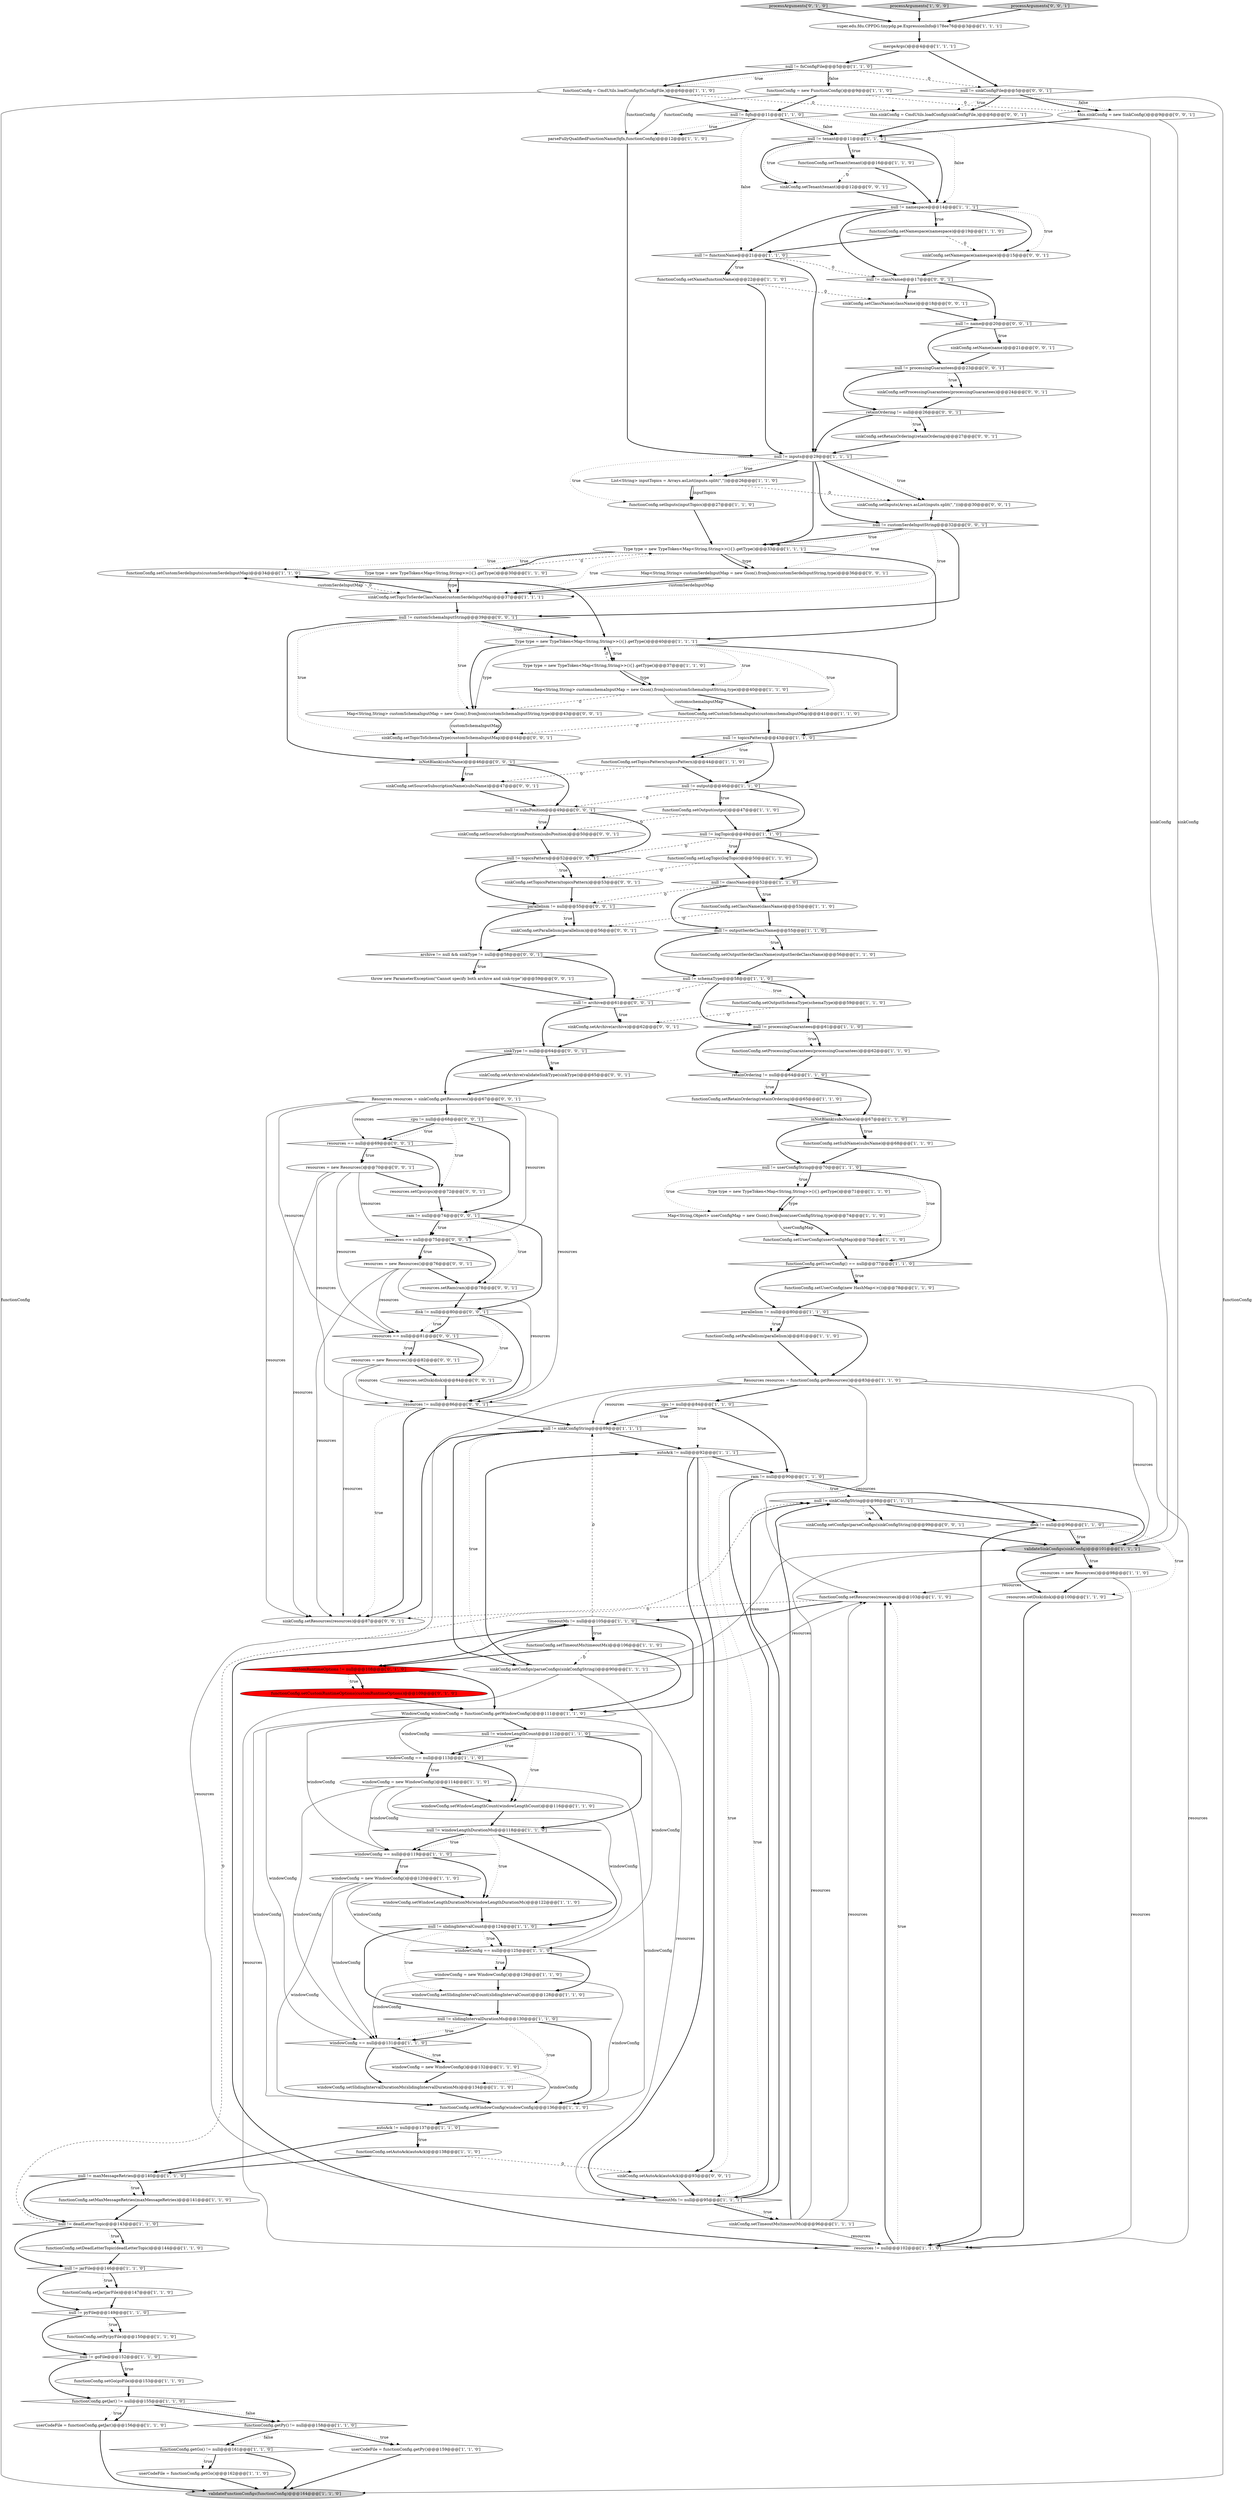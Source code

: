 digraph {
1 [style = filled, label = "functionConfig.setNamespace(namespace)@@@19@@@['1', '1', '0']", fillcolor = white, shape = ellipse image = "AAA0AAABBB1BBB"];
38 [style = filled, label = "null != slidingIntervalDurationMs@@@130@@@['1', '1', '0']", fillcolor = white, shape = diamond image = "AAA0AAABBB1BBB"];
104 [style = filled, label = "functionConfig.setResources(resources)@@@103@@@['1', '1', '0']", fillcolor = white, shape = ellipse image = "AAA0AAABBB1BBB"];
93 [style = filled, label = "functionConfig.setOutput(output)@@@47@@@['1', '1', '0']", fillcolor = white, shape = ellipse image = "AAA0AAABBB1BBB"];
115 [style = filled, label = "ram != null@@@74@@@['0', '0', '1']", fillcolor = white, shape = diamond image = "AAA0AAABBB3BBB"];
43 [style = filled, label = "autoAck != null@@@92@@@['1', '1', '1']", fillcolor = white, shape = diamond image = "AAA0AAABBB1BBB"];
145 [style = filled, label = "sinkType != null@@@64@@@['0', '0', '1']", fillcolor = white, shape = diamond image = "AAA0AAABBB3BBB"];
2 [style = filled, label = "functionConfig.setSubName(subsName)@@@68@@@['1', '1', '0']", fillcolor = white, shape = ellipse image = "AAA0AAABBB1BBB"];
71 [style = filled, label = "windowConfig == null@@@131@@@['1', '1', '0']", fillcolor = white, shape = diamond image = "AAA0AAABBB1BBB"];
150 [style = filled, label = "resources = new Resources()@@@76@@@['0', '0', '1']", fillcolor = white, shape = ellipse image = "AAA0AAABBB3BBB"];
96 [style = filled, label = "functionConfig.setOutputSerdeClassName(outputSerdeClassName)@@@56@@@['1', '1', '0']", fillcolor = white, shape = ellipse image = "AAA0AAABBB1BBB"];
125 [style = filled, label = "null != className@@@17@@@['0', '0', '1']", fillcolor = white, shape = diamond image = "AAA0AAABBB3BBB"];
58 [style = filled, label = "functionConfig.setInputs(inputTopics)@@@27@@@['1', '1', '0']", fillcolor = white, shape = ellipse image = "AAA0AAABBB1BBB"];
124 [style = filled, label = "this.sinkConfig = new SinkConfig()@@@9@@@['0', '0', '1']", fillcolor = white, shape = ellipse image = "AAA0AAABBB3BBB"];
102 [style = filled, label = "null != logTopic@@@49@@@['1', '1', '0']", fillcolor = white, shape = diamond image = "AAA0AAABBB1BBB"];
95 [style = filled, label = "functionConfig = new FunctionConfig()@@@9@@@['1', '1', '0']", fillcolor = white, shape = ellipse image = "AAA0AAABBB1BBB"];
111 [style = filled, label = "resources == null@@@69@@@['0', '0', '1']", fillcolor = white, shape = diamond image = "AAA0AAABBB3BBB"];
78 [style = filled, label = "functionConfig.setTopicsPattern(topicsPattern)@@@44@@@['1', '1', '0']", fillcolor = white, shape = ellipse image = "AAA0AAABBB1BBB"];
87 [style = filled, label = "functionConfig.setJar(jarFile)@@@147@@@['1', '1', '0']", fillcolor = white, shape = ellipse image = "AAA0AAABBB1BBB"];
0 [style = filled, label = "Type type = new TypeToken<Map<String,String>>(){}.getType()@@@40@@@['1', '1', '1']", fillcolor = white, shape = ellipse image = "AAA0AAABBB1BBB"];
33 [style = filled, label = "null != topicsPattern@@@43@@@['1', '1', '0']", fillcolor = white, shape = diamond image = "AAA0AAABBB1BBB"];
143 [style = filled, label = "resources == null@@@75@@@['0', '0', '1']", fillcolor = white, shape = diamond image = "AAA0AAABBB3BBB"];
32 [style = filled, label = "windowConfig.setWindowLengthCount(windowLengthCount)@@@116@@@['1', '1', '0']", fillcolor = white, shape = ellipse image = "AAA0AAABBB1BBB"];
49 [style = filled, label = "functionConfig.setLogTopic(logTopic)@@@50@@@['1', '1', '0']", fillcolor = white, shape = ellipse image = "AAA0AAABBB1BBB"];
134 [style = filled, label = "null != topicsPattern@@@52@@@['0', '0', '1']", fillcolor = white, shape = diamond image = "AAA0AAABBB3BBB"];
31 [style = filled, label = "functionConfig.setTenant(tenant)@@@16@@@['1', '1', '0']", fillcolor = white, shape = ellipse image = "AAA0AAABBB1BBB"];
20 [style = filled, label = "functionConfig.setProcessingGuarantees(processingGuarantees)@@@62@@@['1', '1', '0']", fillcolor = white, shape = ellipse image = "AAA0AAABBB1BBB"];
152 [style = filled, label = "null != subsPosition@@@49@@@['0', '0', '1']", fillcolor = white, shape = diamond image = "AAA0AAABBB3BBB"];
139 [style = filled, label = "sinkConfig.setSourceSubscriptionName(subsName)@@@47@@@['0', '0', '1']", fillcolor = white, shape = ellipse image = "AAA0AAABBB3BBB"];
72 [style = filled, label = "functionConfig = CmdUtils.loadConfig(fnConfigFile,)@@@6@@@['1', '1', '0']", fillcolor = white, shape = ellipse image = "AAA0AAABBB1BBB"];
47 [style = filled, label = "functionConfig.setCustomSerdeInputs(customSerdeInputMap)@@@34@@@['1', '1', '0']", fillcolor = white, shape = ellipse image = "AAA0AAABBB1BBB"];
98 [style = filled, label = "null != fnConfigFile@@@5@@@['1', '1', '0']", fillcolor = white, shape = diamond image = "AAA0AAABBB1BBB"];
29 [style = filled, label = "functionConfig.setTimeoutMs(timeoutMs)@@@106@@@['1', '1', '0']", fillcolor = white, shape = ellipse image = "AAA0AAABBB1BBB"];
18 [style = filled, label = "functionConfig.setAutoAck(autoAck)@@@138@@@['1', '1', '0']", fillcolor = white, shape = ellipse image = "AAA0AAABBB1BBB"];
46 [style = filled, label = "null != windowLengthDurationMs@@@118@@@['1', '1', '0']", fillcolor = white, shape = diamond image = "AAA0AAABBB1BBB"];
90 [style = filled, label = "autoAck != null@@@137@@@['1', '1', '0']", fillcolor = white, shape = diamond image = "AAA0AAABBB1BBB"];
12 [style = filled, label = "functionConfig.setGo(goFile)@@@153@@@['1', '1', '0']", fillcolor = white, shape = ellipse image = "AAA0AAABBB1BBB"];
147 [style = filled, label = "sinkConfig.setNamespace(namespace)@@@15@@@['0', '0', '1']", fillcolor = white, shape = ellipse image = "AAA0AAABBB3BBB"];
3 [style = filled, label = "null != output@@@46@@@['1', '1', '0']", fillcolor = white, shape = diamond image = "AAA0AAABBB1BBB"];
55 [style = filled, label = "functionConfig.setCustomSchemaInputs(customschemaInputMap)@@@41@@@['1', '1', '0']", fillcolor = white, shape = ellipse image = "AAA0AAABBB1BBB"];
80 [style = filled, label = "Type type = new TypeToken<Map<String,String>>(){}.getType()@@@30@@@['1', '1', '0']", fillcolor = white, shape = ellipse image = "AAA0AAABBB1BBB"];
6 [style = filled, label = "null != processingGuarantees@@@61@@@['1', '1', '0']", fillcolor = white, shape = diamond image = "AAA0AAABBB1BBB"];
153 [style = filled, label = "null != processingGuarantees@@@23@@@['0', '0', '1']", fillcolor = white, shape = diamond image = "AAA0AAABBB3BBB"];
5 [style = filled, label = "windowConfig.setWindowLengthDurationMs(windowLengthDurationMs)@@@122@@@['1', '1', '0']", fillcolor = white, shape = ellipse image = "AAA0AAABBB1BBB"];
103 [style = filled, label = "functionConfig.setDeadLetterTopic(deadLetterTopic)@@@144@@@['1', '1', '0']", fillcolor = white, shape = ellipse image = "AAA0AAABBB1BBB"];
88 [style = filled, label = "userCodeFile = functionConfig.getGo()@@@162@@@['1', '1', '0']", fillcolor = white, shape = ellipse image = "AAA0AAABBB1BBB"];
57 [style = filled, label = "null != fqfn@@@11@@@['1', '1', '0']", fillcolor = white, shape = diamond image = "AAA0AAABBB1BBB"];
25 [style = filled, label = "Type type = new TypeToken<Map<String,String>>(){}.getType()@@@37@@@['1', '1', '0']", fillcolor = white, shape = ellipse image = "AAA0AAABBB1BBB"];
30 [style = filled, label = "WindowConfig windowConfig = functionConfig.getWindowConfig()@@@111@@@['1', '1', '0']", fillcolor = white, shape = ellipse image = "AAA0AAABBB1BBB"];
119 [style = filled, label = "resources.setCpu(cpu)@@@72@@@['0', '0', '1']", fillcolor = white, shape = ellipse image = "AAA0AAABBB3BBB"];
66 [style = filled, label = "windowConfig = new WindowConfig()@@@120@@@['1', '1', '0']", fillcolor = white, shape = ellipse image = "AAA0AAABBB1BBB"];
106 [style = filled, label = "processArguments['0', '1', '0']", fillcolor = lightgray, shape = diamond image = "AAA0AAABBB2BBB"];
73 [style = filled, label = "super.edu.fdu.CPPDG.tinypdg.pe.ExpressionInfo@178ee76@@@3@@@['1', '1', '1']", fillcolor = white, shape = ellipse image = "AAA0AAABBB1BBB"];
132 [style = filled, label = "sinkConfig.setTopicToSchemaType(customSchemaInputMap)@@@44@@@['0', '0', '1']", fillcolor = white, shape = ellipse image = "AAA0AAABBB3BBB"];
52 [style = filled, label = "null != goFile@@@152@@@['1', '1', '0']", fillcolor = white, shape = diamond image = "AAA0AAABBB1BBB"];
62 [style = filled, label = "functionConfig.setPy(pyFile)@@@150@@@['1', '1', '0']", fillcolor = white, shape = ellipse image = "AAA0AAABBB1BBB"];
60 [style = filled, label = "functionConfig.setMaxMessageRetries(maxMessageRetries)@@@141@@@['1', '1', '0']", fillcolor = white, shape = ellipse image = "AAA0AAABBB1BBB"];
136 [style = filled, label = "sinkConfig.setName(name)@@@21@@@['0', '0', '1']", fillcolor = white, shape = ellipse image = "AAA0AAABBB3BBB"];
154 [style = filled, label = "resources == null@@@81@@@['0', '0', '1']", fillcolor = white, shape = diamond image = "AAA0AAABBB3BBB"];
146 [style = filled, label = "disk != null@@@80@@@['0', '0', '1']", fillcolor = white, shape = diamond image = "AAA0AAABBB3BBB"];
27 [style = filled, label = "Type type = new TypeToken<Map<String,String>>(){}.getType()@@@71@@@['1', '1', '0']", fillcolor = white, shape = ellipse image = "AAA0AAABBB1BBB"];
118 [style = filled, label = "sinkConfig.setArchive(validateSinkType(sinkType))@@@65@@@['0', '0', '1']", fillcolor = white, shape = ellipse image = "AAA0AAABBB3BBB"];
28 [style = filled, label = "processArguments['1', '0', '0']", fillcolor = lightgray, shape = diamond image = "AAA0AAABBB1BBB"];
85 [style = filled, label = "validateSinkConfigs(sinkConfig)@@@101@@@['1', '1', '1']", fillcolor = lightgray, shape = ellipse image = "AAA0AAABBB1BBB"];
13 [style = filled, label = "windowConfig == null@@@119@@@['1', '1', '0']", fillcolor = white, shape = diamond image = "AAA0AAABBB1BBB"];
44 [style = filled, label = "functionConfig.setWindowConfig(windowConfig)@@@136@@@['1', '1', '0']", fillcolor = white, shape = ellipse image = "AAA0AAABBB1BBB"];
97 [style = filled, label = "functionConfig.getGo() != null@@@161@@@['1', '1', '0']", fillcolor = white, shape = diamond image = "AAA0AAABBB1BBB"];
89 [style = filled, label = "null != sinkConfigString@@@89@@@['1', '1', '1']", fillcolor = white, shape = diamond image = "AAA0AAABBB1BBB"];
117 [style = filled, label = "isNotBlank(subsName)@@@46@@@['0', '0', '1']", fillcolor = white, shape = diamond image = "AAA0AAABBB3BBB"];
59 [style = filled, label = "null != inputs@@@29@@@['1', '1', '1']", fillcolor = white, shape = diamond image = "AAA0AAABBB1BBB"];
67 [style = filled, label = "cpu != null@@@84@@@['1', '1', '0']", fillcolor = white, shape = diamond image = "AAA0AAABBB1BBB"];
141 [style = filled, label = "sinkConfig.setRetainOrdering(retainOrdering)@@@27@@@['0', '0', '1']", fillcolor = white, shape = ellipse image = "AAA0AAABBB3BBB"];
157 [style = filled, label = "retainOrdering != null@@@26@@@['0', '0', '1']", fillcolor = white, shape = diamond image = "AAA0AAABBB3BBB"];
135 [style = filled, label = "Resources resources = sinkConfig.getResources()@@@67@@@['0', '0', '1']", fillcolor = white, shape = ellipse image = "AAA0AAABBB3BBB"];
94 [style = filled, label = "windowConfig = new WindowConfig()@@@126@@@['1', '1', '0']", fillcolor = white, shape = ellipse image = "AAA0AAABBB1BBB"];
61 [style = filled, label = "null != namespace@@@14@@@['1', '1', '1']", fillcolor = white, shape = diamond image = "AAA0AAABBB1BBB"];
45 [style = filled, label = "null != sinkConfigString@@@98@@@['1', '1', '1']", fillcolor = white, shape = diamond image = "AAA0AAABBB1BBB"];
51 [style = filled, label = "functionConfig.setName(functionName)@@@22@@@['1', '1', '0']", fillcolor = white, shape = ellipse image = "AAA0AAABBB1BBB"];
149 [style = filled, label = "Map<String,String> customSchemaInputMap = new Gson().fromJson(customSchemaInputString,type)@@@43@@@['0', '0', '1']", fillcolor = white, shape = ellipse image = "AAA0AAABBB3BBB"];
120 [style = filled, label = "sinkConfig.setParallelism(parallelism)@@@56@@@['0', '0', '1']", fillcolor = white, shape = ellipse image = "AAA0AAABBB3BBB"];
17 [style = filled, label = "functionConfig.getUserConfig() == null@@@77@@@['1', '1', '0']", fillcolor = white, shape = diamond image = "AAA0AAABBB1BBB"];
158 [style = filled, label = "parallelism != null@@@55@@@['0', '0', '1']", fillcolor = white, shape = diamond image = "AAA0AAABBB3BBB"];
35 [style = filled, label = "userCodeFile = functionConfig.getJar()@@@156@@@['1', '1', '0']", fillcolor = white, shape = ellipse image = "AAA0AAABBB1BBB"];
63 [style = filled, label = "null != className@@@52@@@['1', '1', '0']", fillcolor = white, shape = diamond image = "AAA0AAABBB1BBB"];
112 [style = filled, label = "resources = new Resources()@@@82@@@['0', '0', '1']", fillcolor = white, shape = ellipse image = "AAA0AAABBB3BBB"];
34 [style = filled, label = "functionConfig.setOutputSchemaType(schemaType)@@@59@@@['1', '1', '0']", fillcolor = white, shape = ellipse image = "AAA0AAABBB1BBB"];
21 [style = filled, label = "windowConfig == null@@@125@@@['1', '1', '0']", fillcolor = white, shape = diamond image = "AAA0AAABBB1BBB"];
105 [style = filled, label = "functionConfig.setCustomRuntimeOptions(customRuntimeOptions)@@@109@@@['0', '1', '0']", fillcolor = red, shape = ellipse image = "AAA1AAABBB2BBB"];
101 [style = filled, label = "null != functionName@@@21@@@['1', '1', '0']", fillcolor = white, shape = diamond image = "AAA0AAABBB1BBB"];
9 [style = filled, label = "functionConfig.setParallelism(parallelism)@@@81@@@['1', '1', '0']", fillcolor = white, shape = ellipse image = "AAA0AAABBB1BBB"];
83 [style = filled, label = "resources = new Resources()@@@98@@@['1', '1', '0']", fillcolor = white, shape = ellipse image = "AAA0AAABBB1BBB"];
15 [style = filled, label = "sinkConfig.setTopicToSerdeClassName(customSerdeInputMap)@@@37@@@['1', '1', '1']", fillcolor = white, shape = ellipse image = "AAA0AAABBB1BBB"];
123 [style = filled, label = "resources = new Resources()@@@70@@@['0', '0', '1']", fillcolor = white, shape = ellipse image = "AAA0AAABBB3BBB"];
10 [style = filled, label = "windowConfig == null@@@113@@@['1', '1', '0']", fillcolor = white, shape = diamond image = "AAA0AAABBB1BBB"];
11 [style = filled, label = "ram != null@@@90@@@['1', '1', '0']", fillcolor = white, shape = diamond image = "AAA0AAABBB1BBB"];
79 [style = filled, label = "null != schemaType@@@58@@@['1', '1', '0']", fillcolor = white, shape = diamond image = "AAA0AAABBB1BBB"];
53 [style = filled, label = "null != maxMessageRetries@@@140@@@['1', '1', '0']", fillcolor = white, shape = diamond image = "AAA0AAABBB1BBB"];
56 [style = filled, label = "Map<String,String> customschemaInputMap = new Gson().fromJson(customSchemaInputString,type)@@@40@@@['1', '1', '0']", fillcolor = white, shape = ellipse image = "AAA0AAABBB1BBB"];
14 [style = filled, label = "functionConfig.getPy() != null@@@158@@@['1', '1', '0']", fillcolor = white, shape = diamond image = "AAA0AAABBB1BBB"];
65 [style = filled, label = "functionConfig.setUserConfig(userConfigMap)@@@75@@@['1', '1', '0']", fillcolor = white, shape = ellipse image = "AAA0AAABBB1BBB"];
22 [style = filled, label = "null != outputSerdeClassName@@@55@@@['1', '1', '0']", fillcolor = white, shape = diamond image = "AAA0AAABBB1BBB"];
39 [style = filled, label = "resources.setDisk(disk)@@@100@@@['1', '1', '0']", fillcolor = white, shape = ellipse image = "AAA0AAABBB1BBB"];
42 [style = filled, label = "validateFunctionConfigs(functionConfig)@@@164@@@['1', '1', '0']", fillcolor = lightgray, shape = ellipse image = "AAA0AAABBB1BBB"];
99 [style = filled, label = "functionConfig.setUserConfig(new HashMap<>())@@@78@@@['1', '1', '0']", fillcolor = white, shape = ellipse image = "AAA0AAABBB1BBB"];
100 [style = filled, label = "mergeArgs()@@@4@@@['1', '1', '1']", fillcolor = white, shape = ellipse image = "AAA0AAABBB1BBB"];
130 [style = filled, label = "null != archive@@@61@@@['0', '0', '1']", fillcolor = white, shape = diamond image = "AAA0AAABBB3BBB"];
82 [style = filled, label = "resources != null@@@102@@@['1', '1', '0']", fillcolor = white, shape = diamond image = "AAA0AAABBB1BBB"];
140 [style = filled, label = "processArguments['0', '0', '1']", fillcolor = lightgray, shape = diamond image = "AAA0AAABBB3BBB"];
76 [style = filled, label = "null != slidingIntervalCount@@@124@@@['1', '1', '0']", fillcolor = white, shape = diamond image = "AAA0AAABBB1BBB"];
107 [style = filled, label = "customRuntimeOptions != null@@@108@@@['0', '1', '0']", fillcolor = red, shape = diamond image = "AAA1AAABBB2BBB"];
16 [style = filled, label = "null != tenant@@@11@@@['1', '1', '1']", fillcolor = white, shape = diamond image = "AAA0AAABBB1BBB"];
129 [style = filled, label = "sinkConfig.setAutoAck(autoAck)@@@93@@@['0', '0', '1']", fillcolor = white, shape = ellipse image = "AAA0AAABBB3BBB"];
68 [style = filled, label = "Type type = new TypeToken<Map<String,String>>(){}.getType()@@@33@@@['1', '1', '1']", fillcolor = white, shape = ellipse image = "AAA0AAABBB1BBB"];
116 [style = filled, label = "sinkConfig.setTopicsPattern(topicsPattern)@@@53@@@['0', '0', '1']", fillcolor = white, shape = ellipse image = "AAA0AAABBB3BBB"];
110 [style = filled, label = "resources.setDisk(disk)@@@84@@@['0', '0', '1']", fillcolor = white, shape = ellipse image = "AAA0AAABBB3BBB"];
37 [style = filled, label = "isNotBlank(subsName)@@@67@@@['1', '1', '0']", fillcolor = white, shape = diamond image = "AAA0AAABBB1BBB"];
92 [style = filled, label = "windowConfig.setSlidingIntervalCount(slidingIntervalCount)@@@128@@@['1', '1', '0']", fillcolor = white, shape = ellipse image = "AAA0AAABBB1BBB"];
114 [style = filled, label = "cpu != null@@@68@@@['0', '0', '1']", fillcolor = white, shape = diamond image = "AAA0AAABBB3BBB"];
144 [style = filled, label = "Map<String,String> customSerdeInputMap = new Gson().fromJson(customSerdeInputString,type)@@@36@@@['0', '0', '1']", fillcolor = white, shape = ellipse image = "AAA0AAABBB3BBB"];
127 [style = filled, label = "this.sinkConfig = CmdUtils.loadConfig(sinkConfigFile,)@@@6@@@['0', '0', '1']", fillcolor = white, shape = ellipse image = "AAA0AAABBB3BBB"];
36 [style = filled, label = "disk != null@@@96@@@['1', '1', '0']", fillcolor = white, shape = diamond image = "AAA0AAABBB1BBB"];
4 [style = filled, label = "Map<String,Object> userConfigMap = new Gson().fromJson(userConfigString,type)@@@74@@@['1', '1', '0']", fillcolor = white, shape = ellipse image = "AAA0AAABBB1BBB"];
50 [style = filled, label = "null != jarFile@@@146@@@['1', '1', '0']", fillcolor = white, shape = diamond image = "AAA0AAABBB1BBB"];
131 [style = filled, label = "sinkConfig.setSourceSubscriptionPosition(subsPosition)@@@50@@@['0', '0', '1']", fillcolor = white, shape = ellipse image = "AAA0AAABBB3BBB"];
26 [style = filled, label = "timeoutMs != null@@@95@@@['1', '1', '1']", fillcolor = white, shape = diamond image = "AAA0AAABBB1BBB"];
84 [style = filled, label = "timeoutMs != null@@@105@@@['1', '1', '0']", fillcolor = white, shape = diamond image = "AAA0AAABBB1BBB"];
155 [style = filled, label = "sinkConfig.setProcessingGuarantees(processingGuarantees)@@@24@@@['0', '0', '1']", fillcolor = white, shape = ellipse image = "AAA0AAABBB3BBB"];
77 [style = filled, label = "sinkConfig.setTimeoutMs(timeoutMs)@@@96@@@['1', '1', '1']", fillcolor = white, shape = ellipse image = "AAA0AAABBB1BBB"];
48 [style = filled, label = "functionConfig.setClassName(className)@@@53@@@['1', '1', '0']", fillcolor = white, shape = ellipse image = "AAA0AAABBB1BBB"];
148 [style = filled, label = "sinkConfig.setResources(resources)@@@87@@@['0', '0', '1']", fillcolor = white, shape = ellipse image = "AAA0AAABBB3BBB"];
24 [style = filled, label = "windowConfig = new WindowConfig()@@@114@@@['1', '1', '0']", fillcolor = white, shape = ellipse image = "AAA0AAABBB1BBB"];
142 [style = filled, label = "sinkConfig.setConfigs(parseConfigs(sinkConfigString))@@@99@@@['0', '0', '1']", fillcolor = white, shape = ellipse image = "AAA0AAABBB3BBB"];
126 [style = filled, label = "resources.setRam(ram)@@@78@@@['0', '0', '1']", fillcolor = white, shape = ellipse image = "AAA0AAABBB3BBB"];
69 [style = filled, label = "windowConfig.setSlidingIntervalDurationMs(slidingIntervalDurationMs)@@@134@@@['1', '1', '0']", fillcolor = white, shape = ellipse image = "AAA0AAABBB1BBB"];
151 [style = filled, label = "resources != null@@@86@@@['0', '0', '1']", fillcolor = white, shape = diamond image = "AAA0AAABBB3BBB"];
81 [style = filled, label = "windowConfig = new WindowConfig()@@@132@@@['1', '1', '0']", fillcolor = white, shape = ellipse image = "AAA0AAABBB1BBB"];
54 [style = filled, label = "parseFullyQualifiedFunctionName(fqfn,functionConfig)@@@12@@@['1', '1', '0']", fillcolor = white, shape = ellipse image = "AAA0AAABBB1BBB"];
138 [style = filled, label = "sinkConfig.setInputs(Arrays.asList(inputs.split(\",\")))@@@30@@@['0', '0', '1']", fillcolor = white, shape = ellipse image = "AAA0AAABBB3BBB"];
108 [style = filled, label = "sinkConfig.setArchive(archive)@@@62@@@['0', '0', '1']", fillcolor = white, shape = ellipse image = "AAA0AAABBB3BBB"];
64 [style = filled, label = "sinkConfig.setConfigs(parseConfigs(sinkConfigString))@@@90@@@['1', '1', '1']", fillcolor = white, shape = ellipse image = "AAA0AAABBB1BBB"];
74 [style = filled, label = "retainOrdering != null@@@64@@@['1', '1', '0']", fillcolor = white, shape = diamond image = "AAA0AAABBB1BBB"];
40 [style = filled, label = "functionConfig.getJar() != null@@@155@@@['1', '1', '0']", fillcolor = white, shape = diamond image = "AAA0AAABBB1BBB"];
109 [style = filled, label = "null != sinkConfigFile@@@5@@@['0', '0', '1']", fillcolor = white, shape = diamond image = "AAA0AAABBB3BBB"];
41 [style = filled, label = "userCodeFile = functionConfig.getPy()@@@159@@@['1', '1', '0']", fillcolor = white, shape = ellipse image = "AAA0AAABBB1BBB"];
19 [style = filled, label = "null != pyFile@@@149@@@['1', '1', '0']", fillcolor = white, shape = diamond image = "AAA0AAABBB1BBB"];
128 [style = filled, label = "sinkConfig.setTenant(tenant)@@@12@@@['0', '0', '1']", fillcolor = white, shape = ellipse image = "AAA0AAABBB3BBB"];
122 [style = filled, label = "null != customSerdeInputString@@@32@@@['0', '0', '1']", fillcolor = white, shape = diamond image = "AAA0AAABBB3BBB"];
121 [style = filled, label = "archive != null && sinkType != null@@@58@@@['0', '0', '1']", fillcolor = white, shape = diamond image = "AAA0AAABBB3BBB"];
113 [style = filled, label = "sinkConfig.setClassName(className)@@@18@@@['0', '0', '1']", fillcolor = white, shape = ellipse image = "AAA0AAABBB3BBB"];
75 [style = filled, label = "List<String> inputTopics = Arrays.asList(inputs.split(\",\"))@@@26@@@['1', '1', '0']", fillcolor = white, shape = ellipse image = "AAA0AAABBB1BBB"];
8 [style = filled, label = "null != deadLetterTopic@@@143@@@['1', '1', '0']", fillcolor = white, shape = diamond image = "AAA0AAABBB1BBB"];
133 [style = filled, label = "throw new ParameterException(\"Cannot specify both archive and sink-type\")@@@59@@@['0', '0', '1']", fillcolor = white, shape = ellipse image = "AAA0AAABBB3BBB"];
70 [style = filled, label = "null != userConfigString@@@70@@@['1', '1', '0']", fillcolor = white, shape = diamond image = "AAA0AAABBB1BBB"];
7 [style = filled, label = "functionConfig.setRetainOrdering(retainOrdering)@@@65@@@['1', '1', '0']", fillcolor = white, shape = ellipse image = "AAA0AAABBB1BBB"];
86 [style = filled, label = "null != windowLengthCount@@@112@@@['1', '1', '0']", fillcolor = white, shape = diamond image = "AAA0AAABBB1BBB"];
23 [style = filled, label = "parallelism != null@@@80@@@['1', '1', '0']", fillcolor = white, shape = diamond image = "AAA0AAABBB1BBB"];
156 [style = filled, label = "null != customSchemaInputString@@@39@@@['0', '0', '1']", fillcolor = white, shape = diamond image = "AAA0AAABBB3BBB"];
137 [style = filled, label = "null != name@@@20@@@['0', '0', '1']", fillcolor = white, shape = diamond image = "AAA0AAABBB3BBB"];
91 [style = filled, label = "Resources resources = functionConfig.getResources()@@@83@@@['1', '1', '0']", fillcolor = white, shape = ellipse image = "AAA0AAABBB1BBB"];
72->42 [style = solid, label="functionConfig"];
5->76 [style = bold, label=""];
10->24 [style = bold, label=""];
24->32 [style = bold, label=""];
59->75 [style = dotted, label="true"];
84->29 [style = bold, label=""];
10->32 [style = bold, label=""];
68->80 [style = dotted, label="true"];
109->127 [style = dotted, label="true"];
136->153 [style = bold, label=""];
61->101 [style = bold, label=""];
36->82 [style = bold, label=""];
1->101 [style = bold, label=""];
82->104 [style = bold, label=""];
26->77 [style = bold, label=""];
57->16 [style = bold, label=""];
97->42 [style = bold, label=""];
46->13 [style = dotted, label="true"];
22->96 [style = dotted, label="true"];
64->43 [style = bold, label=""];
128->61 [style = bold, label=""];
146->154 [style = dotted, label="true"];
33->3 [style = bold, label=""];
93->131 [style = dashed, label="0"];
57->54 [style = dotted, label="true"];
24->71 [style = solid, label="windowConfig"];
28->73 [style = bold, label=""];
7->37 [style = bold, label=""];
67->89 [style = dotted, label="true"];
134->158 [style = bold, label=""];
154->112 [style = dotted, label="true"];
6->20 [style = dotted, label="true"];
43->11 [style = bold, label=""];
157->141 [style = bold, label=""];
141->59 [style = bold, label=""];
64->85 [style = solid, label="resources"];
30->44 [style = solid, label="windowConfig"];
117->152 [style = bold, label=""];
20->74 [style = bold, label=""];
15->47 [style = bold, label=""];
156->0 [style = bold, label=""];
79->130 [style = dashed, label="0"];
24->44 [style = solid, label="windowConfig"];
151->148 [style = dotted, label="true"];
24->13 [style = solid, label="windowConfig"];
109->124 [style = dotted, label="false"];
16->61 [style = bold, label=""];
64->26 [style = solid, label="resources"];
143->150 [style = dotted, label="true"];
111->119 [style = bold, label=""];
148->89 [style = bold, label=""];
140->73 [style = bold, label=""];
117->139 [style = dotted, label="true"];
102->49 [style = dotted, label="true"];
59->138 [style = bold, label=""];
66->5 [style = bold, label=""];
68->15 [style = dotted, label="true"];
45->142 [style = bold, label=""];
92->38 [style = bold, label=""];
63->158 [style = dashed, label="0"];
70->65 [style = dotted, label="true"];
97->88 [style = dotted, label="true"];
58->68 [style = bold, label=""];
89->64 [style = dotted, label="true"];
62->52 [style = bold, label=""];
122->144 [style = dotted, label="true"];
0->149 [style = bold, label=""];
18->53 [style = bold, label=""];
43->129 [style = dotted, label="true"];
48->120 [style = dashed, label="0"];
95->54 [style = solid, label="functionConfig"];
91->89 [style = solid, label="resources"];
112->148 [style = solid, label="resources"];
98->95 [style = dotted, label="false"];
13->66 [style = dotted, label="true"];
0->33 [style = bold, label=""];
154->110 [style = bold, label=""];
147->125 [style = bold, label=""];
132->117 [style = bold, label=""];
89->43 [style = bold, label=""];
101->125 [style = dashed, label="0"];
125->113 [style = dotted, label="true"];
81->44 [style = solid, label="windowConfig"];
83->39 [style = bold, label=""];
38->44 [style = bold, label=""];
43->129 [style = bold, label=""];
134->116 [style = dotted, label="true"];
117->139 [style = bold, label=""];
98->109 [style = dashed, label="0"];
31->61 [style = bold, label=""];
145->118 [style = dotted, label="true"];
73->100 [style = bold, label=""];
146->110 [style = dotted, label="true"];
123->143 [style = solid, label="resources"];
22->79 [style = bold, label=""];
145->135 [style = bold, label=""];
43->26 [style = bold, label=""];
114->111 [style = bold, label=""];
33->78 [style = bold, label=""];
11->36 [style = bold, label=""];
86->10 [style = bold, label=""];
63->22 [style = bold, label=""];
74->37 [style = bold, label=""];
3->152 [style = dashed, label="0"];
118->135 [style = bold, label=""];
116->158 [style = bold, label=""];
0->25 [style = bold, label=""];
46->76 [style = bold, label=""];
150->151 [style = solid, label="resources"];
80->15 [style = bold, label=""];
66->44 [style = solid, label="windowConfig"];
38->71 [style = dotted, label="true"];
53->60 [style = bold, label=""];
1->147 [style = dashed, label="0"];
122->156 [style = bold, label=""];
119->115 [style = bold, label=""];
16->128 [style = dotted, label="true"];
76->21 [style = bold, label=""];
130->145 [style = bold, label=""];
0->56 [style = dotted, label="true"];
90->53 [style = bold, label=""];
46->5 [style = dotted, label="true"];
80->68 [style = dashed, label="0"];
111->123 [style = dotted, label="true"];
68->80 [style = bold, label=""];
68->144 [style = solid, label="type"];
91->85 [style = solid, label="resources"];
23->9 [style = dotted, label="true"];
123->151 [style = solid, label="resources"];
97->88 [style = bold, label=""];
10->24 [style = dotted, label="true"];
146->151 [style = bold, label=""];
54->59 [style = bold, label=""];
144->15 [style = bold, label=""];
115->143 [style = bold, label=""];
70->4 [style = dotted, label="true"];
67->43 [style = dotted, label="true"];
95->42 [style = solid, label="functionConfig"];
149->132 [style = solid, label="customSchemaInputMap"];
59->138 [style = dotted, label="true"];
157->59 [style = bold, label=""];
11->26 [style = bold, label=""];
8->103 [style = dotted, label="true"];
3->93 [style = bold, label=""];
59->122 [style = bold, label=""];
49->116 [style = dashed, label="0"];
45->36 [style = bold, label=""];
61->147 [style = dotted, label="true"];
60->8 [style = bold, label=""];
102->134 [style = dashed, label="0"];
68->144 [style = bold, label=""];
91->104 [style = solid, label="resources"];
105->30 [style = bold, label=""];
89->64 [style = bold, label=""];
121->133 [style = bold, label=""];
63->48 [style = dotted, label="true"];
44->90 [style = bold, label=""];
37->70 [style = bold, label=""];
64->82 [style = solid, label="resources"];
40->14 [style = bold, label=""];
53->8 [style = bold, label=""];
37->2 [style = bold, label=""];
31->128 [style = dashed, label="0"];
135->114 [style = bold, label=""];
85->83 [style = bold, label=""];
14->41 [style = bold, label=""];
83->82 [style = solid, label="resources"];
153->155 [style = bold, label=""];
130->108 [style = bold, label=""];
22->96 [style = bold, label=""];
135->143 [style = solid, label="resources"];
30->13 [style = solid, label="windowConfig"];
134->116 [style = bold, label=""];
61->147 [style = bold, label=""];
158->121 [style = bold, label=""];
48->22 [style = bold, label=""];
11->45 [style = dotted, label="true"];
156->0 [style = dotted, label="true"];
23->91 [style = bold, label=""];
114->115 [style = bold, label=""];
30->10 [style = solid, label="windowConfig"];
51->59 [style = bold, label=""];
17->99 [style = dotted, label="true"];
100->98 [style = bold, label=""];
17->99 [style = bold, label=""];
57->61 [style = dotted, label="false"];
34->6 [style = bold, label=""];
55->132 [style = dashed, label="0"];
113->137 [style = bold, label=""];
104->148 [style = dashed, label="0"];
23->9 [style = bold, label=""];
70->27 [style = dotted, label="true"];
19->52 [style = bold, label=""];
114->111 [style = dotted, label="true"];
68->47 [style = dotted, label="true"];
120->121 [style = bold, label=""];
65->17 [style = bold, label=""];
63->48 [style = bold, label=""];
29->30 [style = bold, label=""];
72->57 [style = bold, label=""];
114->119 [style = dotted, label="true"];
79->6 [style = bold, label=""];
101->59 [style = bold, label=""];
33->78 [style = dotted, label="true"];
127->16 [style = bold, label=""];
68->0 [style = bold, label=""];
14->41 [style = dotted, label="true"];
45->85 [style = bold, label=""];
25->56 [style = solid, label="type"];
38->69 [style = dotted, label="true"];
12->40 [style = bold, label=""];
8->103 [style = bold, label=""];
107->105 [style = bold, label=""];
96->79 [style = bold, label=""];
84->89 [style = dashed, label="0"];
29->107 [style = bold, label=""];
86->46 [style = bold, label=""];
135->111 [style = solid, label="resources"];
81->69 [style = bold, label=""];
47->0 [style = bold, label=""];
111->123 [style = bold, label=""];
95->57 [style = bold, label=""];
78->139 [style = dashed, label="0"];
50->19 [style = bold, label=""];
61->1 [style = bold, label=""];
77->45 [style = bold, label=""];
27->4 [style = solid, label="type"];
94->92 [style = bold, label=""];
95->124 [style = dashed, label="0"];
76->38 [style = bold, label=""];
19->62 [style = dotted, label="true"];
4->65 [style = bold, label=""];
67->89 [style = bold, label=""];
152->131 [style = dotted, label="true"];
11->26 [style = dotted, label="true"];
40->35 [style = dotted, label="true"];
86->10 [style = dotted, label="true"];
59->68 [style = bold, label=""];
61->125 [style = bold, label=""];
112->151 [style = solid, label="resources"];
101->51 [style = bold, label=""];
137->153 [style = bold, label=""];
85->39 [style = bold, label=""];
70->27 [style = bold, label=""];
3->102 [style = bold, label=""];
52->12 [style = dotted, label="true"];
78->3 [style = bold, label=""];
36->85 [style = bold, label=""];
13->5 [style = bold, label=""];
19->62 [style = bold, label=""];
84->107 [style = bold, label=""];
109->127 [style = bold, label=""];
67->11 [style = bold, label=""];
133->130 [style = bold, label=""];
98->72 [style = dotted, label="true"];
107->105 [style = dotted, label="true"];
40->35 [style = bold, label=""];
32->46 [style = bold, label=""];
71->81 [style = bold, label=""];
125->113 [style = bold, label=""];
90->18 [style = bold, label=""];
35->42 [style = bold, label=""];
85->83 [style = dotted, label="true"];
115->146 [style = bold, label=""];
18->129 [style = dashed, label="0"];
86->32 [style = dotted, label="true"];
66->71 [style = solid, label="windowConfig"];
91->26 [style = solid, label="resources"];
153->157 [style = bold, label=""];
122->68 [style = bold, label=""];
74->7 [style = bold, label=""];
152->134 [style = bold, label=""];
52->40 [style = bold, label=""];
61->1 [style = dotted, label="true"];
8->50 [style = bold, label=""];
123->119 [style = bold, label=""];
59->58 [style = dotted, label="true"];
39->82 [style = bold, label=""];
3->93 [style = dotted, label="true"];
76->92 [style = dotted, label="true"];
137->136 [style = dotted, label="true"];
157->141 [style = dotted, label="true"];
156->149 [style = dotted, label="true"];
51->113 [style = dashed, label="0"];
112->110 [style = bold, label=""];
98->95 [style = bold, label=""];
6->74 [style = bold, label=""];
21->92 [style = bold, label=""];
98->72 [style = bold, label=""];
90->18 [style = dotted, label="true"];
15->156 [style = bold, label=""];
25->56 [style = bold, label=""];
137->136 [style = bold, label=""];
4->65 [style = solid, label="userConfigMap"];
2->70 [style = bold, label=""];
79->34 [style = bold, label=""];
77->85 [style = solid, label="resources"];
50->87 [style = bold, label=""];
69->44 [style = bold, label=""];
71->69 [style = bold, label=""];
75->58 [style = bold, label=""];
135->148 [style = solid, label="resources"];
115->126 [style = dotted, label="true"];
27->4 [style = bold, label=""];
9->91 [style = bold, label=""];
153->155 [style = dotted, label="true"];
82->84 [style = bold, label=""];
149->132 [style = bold, label=""];
26->77 [style = dotted, label="true"];
24->21 [style = solid, label="windowConfig"];
26->45 [style = bold, label=""];
37->2 [style = dotted, label="true"];
80->15 [style = solid, label="type"];
21->94 [style = bold, label=""];
30->71 [style = solid, label="windowConfig"];
29->64 [style = dashed, label="0"];
56->55 [style = bold, label=""];
46->13 [style = bold, label=""];
158->120 [style = bold, label=""];
154->112 [style = bold, label=""];
152->131 [style = bold, label=""];
45->142 [style = dotted, label="true"];
124->16 [style = bold, label=""];
142->85 [style = bold, label=""];
115->143 [style = dotted, label="true"];
127->85 [style = solid, label="sinkConfig"];
94->44 [style = solid, label="windowConfig"];
0->25 [style = dotted, label="true"];
151->89 [style = bold, label=""];
100->109 [style = bold, label=""];
143->150 [style = bold, label=""];
14->97 [style = dotted, label="false"];
109->124 [style = bold, label=""];
87->19 [style = bold, label=""];
15->47 [style = solid, label="customSerdeInputMap"];
36->39 [style = dotted, label="true"];
72->127 [style = dashed, label="0"];
57->101 [style = dotted, label="false"];
135->151 [style = solid, label="resources"];
66->21 [style = solid, label="windowConfig"];
49->63 [style = bold, label=""];
0->55 [style = dotted, label="true"];
53->60 [style = dotted, label="true"];
75->58 [style = solid, label="inputTopics"];
57->54 [style = bold, label=""];
70->17 [style = bold, label=""];
150->154 [style = solid, label="resources"];
14->97 [style = bold, label=""];
91->82 [style = solid, label="resources"];
0->149 [style = solid, label="type"];
129->26 [style = bold, label=""];
122->15 [style = dotted, label="true"];
103->50 [style = bold, label=""];
151->148 [style = bold, label=""];
13->66 [style = bold, label=""];
36->85 [style = dotted, label="true"];
102->49 [style = bold, label=""];
145->118 [style = bold, label=""];
16->128 [style = bold, label=""];
83->104 [style = solid, label="resources"];
52->12 [style = bold, label=""];
155->157 [style = bold, label=""];
21->94 [style = dotted, label="true"];
122->68 [style = dotted, label="true"];
150->148 [style = solid, label="resources"];
131->134 [style = bold, label=""];
72->54 [style = solid, label="functionConfig"];
93->102 [style = bold, label=""];
123->154 [style = solid, label="resources"];
79->34 [style = dotted, label="true"];
156->117 [style = bold, label=""];
34->108 [style = dashed, label="0"];
84->30 [style = bold, label=""];
135->154 [style = solid, label="resources"];
50->87 [style = dotted, label="true"];
74->7 [style = dotted, label="true"];
88->42 [style = bold, label=""];
56->55 [style = solid, label="customschemaInputMap"];
125->137 [style = bold, label=""];
156->132 [style = dotted, label="true"];
25->0 [style = dashed, label="0"];
77->82 [style = solid, label="resources"];
17->23 [style = bold, label=""];
139->152 [style = bold, label=""];
6->20 [style = bold, label=""];
101->51 [style = dotted, label="true"];
64->104 [style = solid, label="resources"];
16->31 [style = bold, label=""];
143->126 [style = bold, label=""];
150->126 [style = bold, label=""];
16->31 [style = dotted, label="true"];
102->63 [style = bold, label=""];
30->86 [style = bold, label=""];
40->14 [style = dotted, label="false"];
121->133 [style = dotted, label="true"];
107->30 [style = bold, label=""];
59->75 [style = bold, label=""];
56->149 [style = dashed, label="0"];
71->81 [style = dotted, label="true"];
110->151 [style = bold, label=""];
91->67 [style = bold, label=""];
124->85 [style = solid, label="sinkConfig"];
121->130 [style = bold, label=""];
82->104 [style = dotted, label="true"];
84->29 [style = dotted, label="true"];
77->104 [style = solid, label="resources"];
94->71 [style = solid, label="windowConfig"];
30->21 [style = solid, label="windowConfig"];
146->154 [style = bold, label=""];
104->84 [style = bold, label=""];
75->138 [style = dashed, label="0"];
47->15 [style = dashed, label="0"];
108->145 [style = bold, label=""];
99->23 [style = bold, label=""];
76->21 [style = dotted, label="true"];
138->122 [style = bold, label=""];
144->15 [style = solid, label="customSerdeInputMap"];
106->73 [style = bold, label=""];
8->45 [style = dashed, label="0"];
126->146 [style = bold, label=""];
123->148 [style = solid, label="resources"];
57->16 [style = dotted, label="false"];
130->108 [style = dotted, label="true"];
55->33 [style = bold, label=""];
158->120 [style = dotted, label="true"];
38->71 [style = bold, label=""];
41->42 [style = bold, label=""];
}
